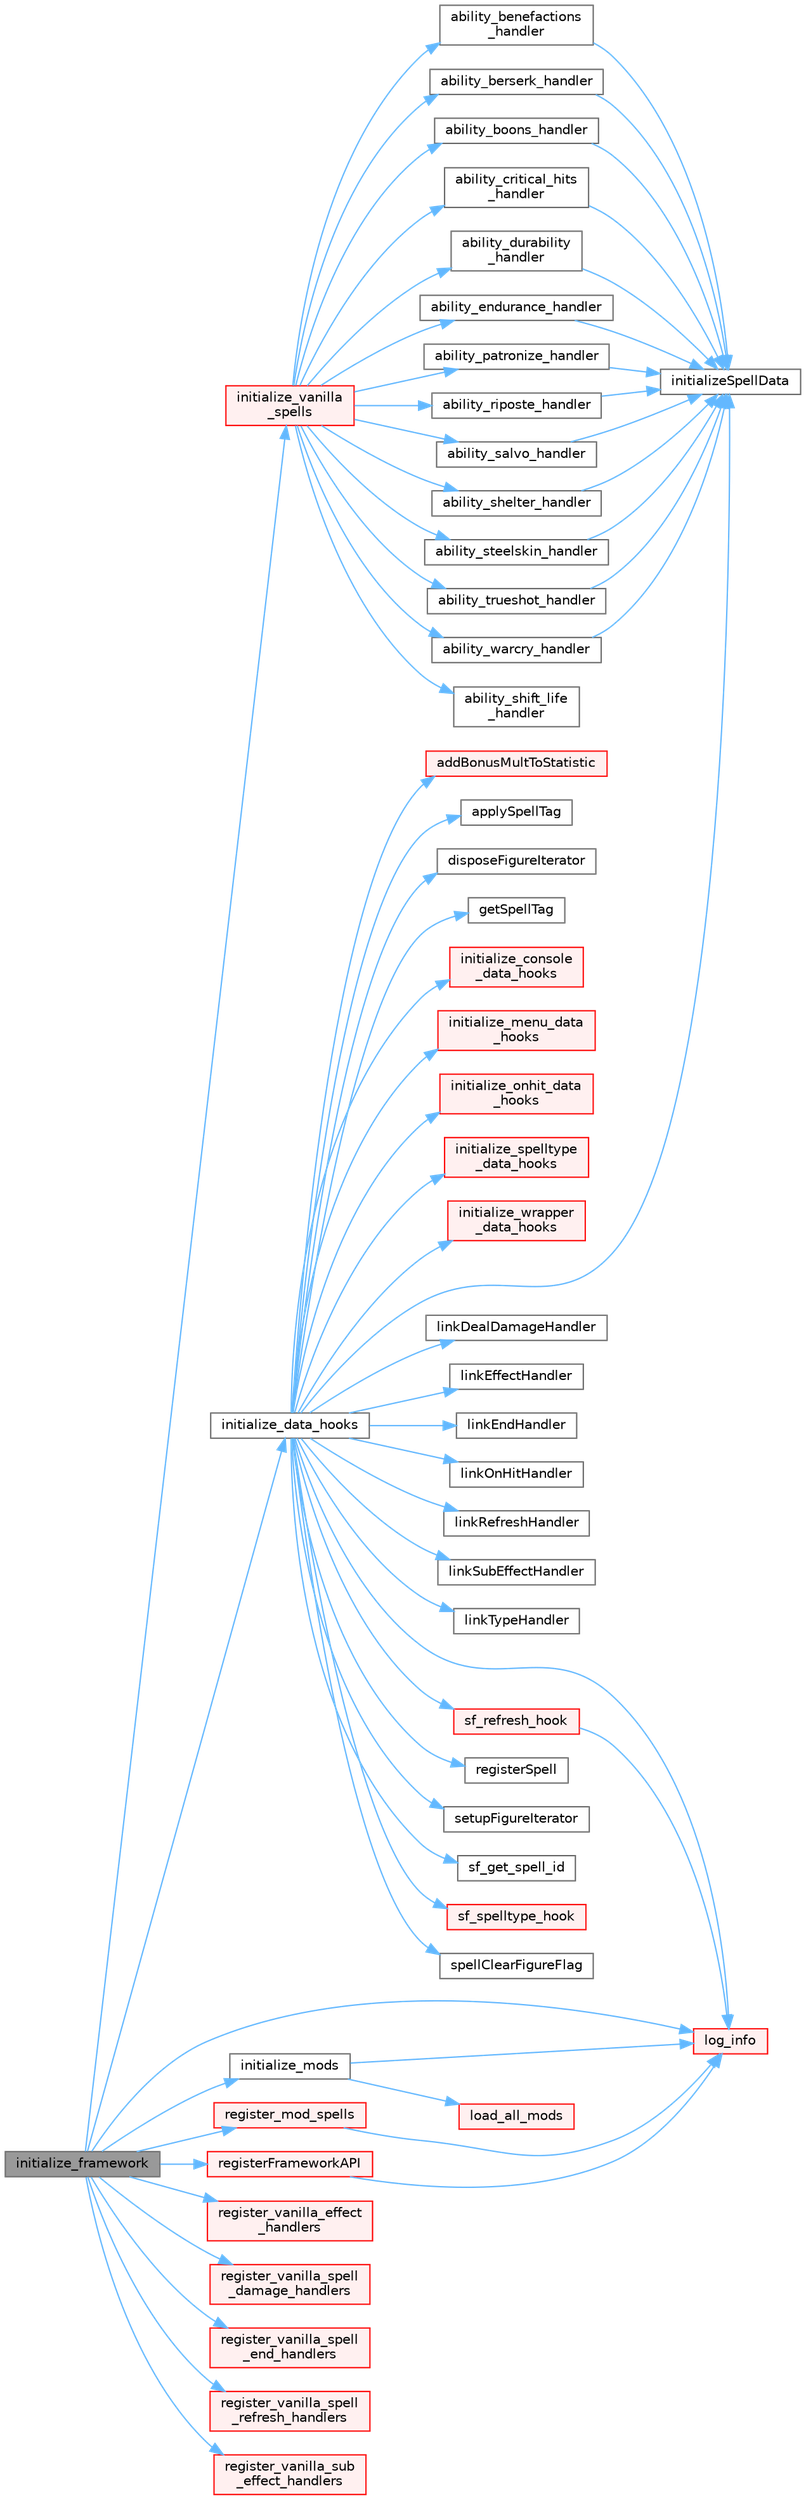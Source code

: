 digraph "initialize_framework"
{
 // LATEX_PDF_SIZE
  bgcolor="transparent";
  edge [fontname=Helvetica,fontsize=10,labelfontname=Helvetica,labelfontsize=10];
  node [fontname=Helvetica,fontsize=10,shape=box,height=0.2,width=0.4];
  rankdir="LR";
  Node1 [id="Node000001",label="initialize_framework",height=0.2,width=0.4,color="gray40", fillcolor="grey60", style="filled", fontcolor="black",tooltip=" "];
  Node1 -> Node2 [id="edge1_Node000001_Node000002",color="steelblue1",style="solid",tooltip=" "];
  Node2 [id="Node000002",label="initialize_data_hooks",height=0.2,width=0.4,color="grey40", fillcolor="white", style="filled",URL="$sf__hooks_8c.html#a053468e9037e13eede0757a9c0dc4f90",tooltip=" "];
  Node2 -> Node3 [id="edge2_Node000002_Node000003",color="steelblue1",style="solid",tooltip=" "];
  Node3 [id="Node000003",label="addBonusMultToStatistic",height=0.2,width=0.4,color="red", fillcolor="#FFF0F0", style="filled",URL="$sf__wrappers_8c.html#a07c7f2ab4e0212797ec2d05125bbf0e7",tooltip=" "];
  Node2 -> Node8 [id="edge3_Node000002_Node000008",color="steelblue1",style="solid",tooltip=" "];
  Node8 [id="Node000008",label="applySpellTag",height=0.2,width=0.4,color="grey40", fillcolor="white", style="filled",URL="$sf__mod__registry_8cpp.html#a4afdf02d3c8eeffbfbe125fa3464be67",tooltip=" "];
  Node2 -> Node9 [id="edge4_Node000002_Node000009",color="steelblue1",style="solid",tooltip=" "];
  Node9 [id="Node000009",label="disposeFigureIterator",height=0.2,width=0.4,color="grey40", fillcolor="white", style="filled",URL="$sf__wrappers_8c.html#a11ea3542304632f3b7ae9807ba5cf394",tooltip=" "];
  Node2 -> Node10 [id="edge5_Node000002_Node000010",color="steelblue1",style="solid",tooltip=" "];
  Node10 [id="Node000010",label="getSpellTag",height=0.2,width=0.4,color="grey40", fillcolor="white", style="filled",URL="$sf__mod__registry_8cpp.html#af4503f89adff0725f6795aedf7d95016",tooltip=" "];
  Node2 -> Node11 [id="edge6_Node000002_Node000011",color="steelblue1",style="solid",tooltip=" "];
  Node11 [id="Node000011",label="initialize_console\l_data_hooks",height=0.2,width=0.4,color="red", fillcolor="#FFF0F0", style="filled",URL="$sf__console__hook_8c.html#ad95110eea0d834055b5fc04eb031e45b",tooltip=" "];
  Node2 -> Node12 [id="edge7_Node000002_Node000012",color="steelblue1",style="solid",tooltip=" "];
  Node12 [id="Node000012",label="initialize_menu_data\l_hooks",height=0.2,width=0.4,color="red", fillcolor="#FFF0F0", style="filled",URL="$sf__menu__hook_8c.html#a8076488696ac2dd10539d2908d8dd408",tooltip=" "];
  Node2 -> Node13 [id="edge8_Node000002_Node000013",color="steelblue1",style="solid",tooltip=" "];
  Node13 [id="Node000013",label="initialize_onhit_data\l_hooks",height=0.2,width=0.4,color="red", fillcolor="#FFF0F0", style="filled",URL="$sf__onhit__hook_8c.html#aab9fd18e448dfed4d72a3d8d9507bcc8",tooltip=" "];
  Node2 -> Node14 [id="edge9_Node000002_Node000014",color="steelblue1",style="solid",tooltip=" "];
  Node14 [id="Node000014",label="initialize_spelltype\l_data_hooks",height=0.2,width=0.4,color="red", fillcolor="#FFF0F0", style="filled",URL="$sf__spelltype__hook_8c.html#a1bc35d41762c3fcc7495cf54585283aa",tooltip=" "];
  Node2 -> Node15 [id="edge10_Node000002_Node000015",color="steelblue1",style="solid",tooltip=" "];
  Node15 [id="Node000015",label="initialize_wrapper\l_data_hooks",height=0.2,width=0.4,color="red", fillcolor="#FFF0F0", style="filled",URL="$sf__wrappers_8c.html#ad057ef7976901ef0ba76e8b78eb53898",tooltip=" "];
  Node2 -> Node16 [id="edge11_Node000002_Node000016",color="steelblue1",style="solid",tooltip=" "];
  Node16 [id="Node000016",label="initializeSpellData",height=0.2,width=0.4,color="grey40", fillcolor="white", style="filled",URL="$sf__spelltype__registry_8cpp.html#ac3e5dfa2fdcb8f683f6921e40eece8c3",tooltip=" "];
  Node2 -> Node17 [id="edge12_Node000002_Node000017",color="steelblue1",style="solid",tooltip=" "];
  Node17 [id="Node000017",label="linkDealDamageHandler",height=0.2,width=0.4,color="grey40", fillcolor="white", style="filled",URL="$sf__mod__registry_8cpp.html#a3dc1674ebcd56a898d2a52729d9bdea1",tooltip=" "];
  Node2 -> Node18 [id="edge13_Node000002_Node000018",color="steelblue1",style="solid",tooltip=" "];
  Node18 [id="Node000018",label="linkEffectHandler",height=0.2,width=0.4,color="grey40", fillcolor="white", style="filled",URL="$sf__mod__registry_8cpp.html#a963e6fcecd10433218b3925f0e2d39a9",tooltip=" "];
  Node2 -> Node19 [id="edge14_Node000002_Node000019",color="steelblue1",style="solid",tooltip=" "];
  Node19 [id="Node000019",label="linkEndHandler",height=0.2,width=0.4,color="grey40", fillcolor="white", style="filled",URL="$sf__mod__registry_8cpp.html#a29b2de8f5f9ec3ced0c15db03d7817b6",tooltip=" "];
  Node2 -> Node20 [id="edge15_Node000002_Node000020",color="steelblue1",style="solid",tooltip=" "];
  Node20 [id="Node000020",label="linkOnHitHandler",height=0.2,width=0.4,color="grey40", fillcolor="white", style="filled",URL="$sf__mod__registry_8cpp.html#a7cf1ceca8456636a9ace972847017e72",tooltip=" "];
  Node2 -> Node21 [id="edge16_Node000002_Node000021",color="steelblue1",style="solid",tooltip=" "];
  Node21 [id="Node000021",label="linkRefreshHandler",height=0.2,width=0.4,color="grey40", fillcolor="white", style="filled",URL="$sf__mod__registry_8cpp.html#a8751386410676c0a282ab668879c19f4",tooltip=" "];
  Node2 -> Node22 [id="edge17_Node000002_Node000022",color="steelblue1",style="solid",tooltip=" "];
  Node22 [id="Node000022",label="linkSubEffectHandler",height=0.2,width=0.4,color="grey40", fillcolor="white", style="filled",URL="$sf__mod__registry_8cpp.html#ae355b11ac572b3ae505c4d088e1c21e8",tooltip=" "];
  Node2 -> Node23 [id="edge18_Node000002_Node000023",color="steelblue1",style="solid",tooltip=" "];
  Node23 [id="Node000023",label="linkTypeHandler",height=0.2,width=0.4,color="grey40", fillcolor="white", style="filled",URL="$sf__mod__registry_8cpp.html#a5eb74dc38db9aa0f7f858687cb5951e8",tooltip=" "];
  Node2 -> Node24 [id="edge19_Node000002_Node000024",color="steelblue1",style="solid",tooltip=" "];
  Node24 [id="Node000024",label="log_info",height=0.2,width=0.4,color="red", fillcolor="#FFF0F0", style="filled",URL="$sf__wrappers_8c.html#a4fd90de0913ed15b0812918255559a55",tooltip=" "];
  Node2 -> Node25 [id="edge20_Node000002_Node000025",color="steelblue1",style="solid",tooltip=" "];
  Node25 [id="Node000025",label="registerSpell",height=0.2,width=0.4,color="grey40", fillcolor="white", style="filled",URL="$sf__mod__registry_8cpp.html#ae507705c327c357e28eae53d52ad0638",tooltip=" "];
  Node2 -> Node26 [id="edge21_Node000002_Node000026",color="steelblue1",style="solid",tooltip=" "];
  Node26 [id="Node000026",label="setupFigureIterator",height=0.2,width=0.4,color="grey40", fillcolor="white", style="filled",URL="$sf__wrappers_8c.html#a6242a2f91bf97824c8c2eca28e2b2256",tooltip=" "];
  Node2 -> Node27 [id="edge22_Node000002_Node000027",color="steelblue1",style="solid",tooltip=" "];
  Node27 [id="Node000027",label="sf_get_spell_id",height=0.2,width=0.4,color="grey40", fillcolor="white", style="filled",URL="$sf__wrappers_8c.html#ad7e79f06e19f919ffb1ea67493886ff8",tooltip=" "];
  Node2 -> Node28 [id="edge23_Node000002_Node000028",color="steelblue1",style="solid",tooltip=" "];
  Node28 [id="Node000028",label="sf_refresh_hook",height=0.2,width=0.4,color="red", fillcolor="#FFF0F0", style="filled",URL="$sf__refresh__hook_8c.html#ad1c59c07883c319b2e33cb35737b4e97",tooltip=" "];
  Node28 -> Node24 [id="edge24_Node000028_Node000024",color="steelblue1",style="solid",tooltip=" "];
  Node2 -> Node31 [id="edge25_Node000002_Node000031",color="steelblue1",style="solid",tooltip=" "];
  Node31 [id="Node000031",label="sf_spelltype_hook",height=0.2,width=0.4,color="red", fillcolor="#FFF0F0", style="filled",URL="$sf__spelltype__hook_8c.html#ab55b7421576dfd7ea00096b427741d9b",tooltip=" "];
  Node2 -> Node34 [id="edge26_Node000002_Node000034",color="steelblue1",style="solid",tooltip=" "];
  Node34 [id="Node000034",label="spellClearFigureFlag",height=0.2,width=0.4,color="grey40", fillcolor="white", style="filled",URL="$sf__wrappers_8c.html#ab97dc11635deb183cfe8b9dc8b2fc064",tooltip=" "];
  Node1 -> Node35 [id="edge27_Node000001_Node000035",color="steelblue1",style="solid",tooltip=" "];
  Node35 [id="Node000035",label="initialize_mods",height=0.2,width=0.4,color="grey40", fillcolor="white", style="filled",URL="$sf__modloader_8c.html#a56273b58bfd284c452925e7f24e2b252",tooltip=" "];
  Node35 -> Node36 [id="edge28_Node000035_Node000036",color="steelblue1",style="solid",tooltip=" "];
  Node36 [id="Node000036",label="load_all_mods",height=0.2,width=0.4,color="red", fillcolor="#FFF0F0", style="filled",URL="$sf__modloader_8c.html#a3118d65a908074bea1742fb954ea69c5",tooltip=" "];
  Node35 -> Node24 [id="edge29_Node000035_Node000024",color="steelblue1",style="solid",tooltip=" "];
  Node1 -> Node41 [id="edge30_Node000001_Node000041",color="steelblue1",style="solid",tooltip=" "];
  Node41 [id="Node000041",label="initialize_vanilla\l_spells",height=0.2,width=0.4,color="red", fillcolor="#FFF0F0", style="filled",URL="$sf__vanilla__registry_8cpp.html#ad464df22114c57d7e41361edf691ac01",tooltip=" "];
  Node41 -> Node42 [id="edge31_Node000041_Node000042",color="steelblue1",style="solid",tooltip=" "];
  Node42 [id="Node000042",label="ability_benefactions\l_handler",height=0.2,width=0.4,color="grey40", fillcolor="white", style="filled",URL="$sf__spelltype__handlers_8cpp.html#af1b3bfeab14c360bf171e4cf2c637be1",tooltip=" "];
  Node42 -> Node16 [id="edge32_Node000042_Node000016",color="steelblue1",style="solid",tooltip=" "];
  Node41 -> Node43 [id="edge33_Node000041_Node000043",color="steelblue1",style="solid",tooltip=" "];
  Node43 [id="Node000043",label="ability_berserk_handler",height=0.2,width=0.4,color="grey40", fillcolor="white", style="filled",URL="$sf__spelltype__handlers_8cpp.html#af73ec53fce95e38627faa9e42ed942b4",tooltip=" "];
  Node43 -> Node16 [id="edge34_Node000043_Node000016",color="steelblue1",style="solid",tooltip=" "];
  Node41 -> Node44 [id="edge35_Node000041_Node000044",color="steelblue1",style="solid",tooltip=" "];
  Node44 [id="Node000044",label="ability_boons_handler",height=0.2,width=0.4,color="grey40", fillcolor="white", style="filled",URL="$sf__spelltype__handlers_8cpp.html#aa6129304981d5bbb44a588a34dca774e",tooltip=" "];
  Node44 -> Node16 [id="edge36_Node000044_Node000016",color="steelblue1",style="solid",tooltip=" "];
  Node41 -> Node45 [id="edge37_Node000041_Node000045",color="steelblue1",style="solid",tooltip=" "];
  Node45 [id="Node000045",label="ability_critical_hits\l_handler",height=0.2,width=0.4,color="grey40", fillcolor="white", style="filled",URL="$sf__spelltype__handlers_8cpp.html#a21d9f40003de136a4720f28c30069a1b",tooltip=" "];
  Node45 -> Node16 [id="edge38_Node000045_Node000016",color="steelblue1",style="solid",tooltip=" "];
  Node41 -> Node46 [id="edge39_Node000041_Node000046",color="steelblue1",style="solid",tooltip=" "];
  Node46 [id="Node000046",label="ability_durability\l_handler",height=0.2,width=0.4,color="grey40", fillcolor="white", style="filled",URL="$sf__spelltype__handlers_8cpp.html#a4a2e1ab43afb55377f2a519edbdb7800",tooltip=" "];
  Node46 -> Node16 [id="edge40_Node000046_Node000016",color="steelblue1",style="solid",tooltip=" "];
  Node41 -> Node47 [id="edge41_Node000041_Node000047",color="steelblue1",style="solid",tooltip=" "];
  Node47 [id="Node000047",label="ability_endurance_handler",height=0.2,width=0.4,color="grey40", fillcolor="white", style="filled",URL="$sf__spelltype__handlers_8cpp.html#aa12b60c41f89cfcd8d01290919bedd1a",tooltip=" "];
  Node47 -> Node16 [id="edge42_Node000047_Node000016",color="steelblue1",style="solid",tooltip=" "];
  Node41 -> Node48 [id="edge43_Node000041_Node000048",color="steelblue1",style="solid",tooltip=" "];
  Node48 [id="Node000048",label="ability_patronize_handler",height=0.2,width=0.4,color="grey40", fillcolor="white", style="filled",URL="$sf__spelltype__handlers_8cpp.html#ad82ce21c479b8e57d0024cc78ac2b101",tooltip=" "];
  Node48 -> Node16 [id="edge44_Node000048_Node000016",color="steelblue1",style="solid",tooltip=" "];
  Node41 -> Node49 [id="edge45_Node000041_Node000049",color="steelblue1",style="solid",tooltip=" "];
  Node49 [id="Node000049",label="ability_riposte_handler",height=0.2,width=0.4,color="grey40", fillcolor="white", style="filled",URL="$sf__spelltype__handlers_8cpp.html#aed518ae1fe7dea94be9fdf847e327ff6",tooltip=" "];
  Node49 -> Node16 [id="edge46_Node000049_Node000016",color="steelblue1",style="solid",tooltip=" "];
  Node41 -> Node50 [id="edge47_Node000041_Node000050",color="steelblue1",style="solid",tooltip=" "];
  Node50 [id="Node000050",label="ability_salvo_handler",height=0.2,width=0.4,color="grey40", fillcolor="white", style="filled",URL="$sf__spelltype__handlers_8cpp.html#a2666a8cd3a261dfa4eac84dec9df038a",tooltip=" "];
  Node50 -> Node16 [id="edge48_Node000050_Node000016",color="steelblue1",style="solid",tooltip=" "];
  Node41 -> Node51 [id="edge49_Node000041_Node000051",color="steelblue1",style="solid",tooltip=" "];
  Node51 [id="Node000051",label="ability_shelter_handler",height=0.2,width=0.4,color="grey40", fillcolor="white", style="filled",URL="$sf__spelltype__handlers_8cpp.html#af99e2f778bfedc5cc7a72de7cfcfb928",tooltip=" "];
  Node51 -> Node16 [id="edge50_Node000051_Node000016",color="steelblue1",style="solid",tooltip=" "];
  Node41 -> Node52 [id="edge51_Node000041_Node000052",color="steelblue1",style="solid",tooltip=" "];
  Node52 [id="Node000052",label="ability_shift_life\l_handler",height=0.2,width=0.4,color="grey40", fillcolor="white", style="filled",URL="$sf__spelltype__handlers_8cpp.html#ac068097a6eb9500b524595381210232c",tooltip=" "];
  Node41 -> Node53 [id="edge52_Node000041_Node000053",color="steelblue1",style="solid",tooltip=" "];
  Node53 [id="Node000053",label="ability_steelskin_handler",height=0.2,width=0.4,color="grey40", fillcolor="white", style="filled",URL="$sf__spelltype__handlers_8cpp.html#a63eb5c620dd29640d7f245380e03ef69",tooltip=" "];
  Node53 -> Node16 [id="edge53_Node000053_Node000016",color="steelblue1",style="solid",tooltip=" "];
  Node41 -> Node54 [id="edge54_Node000041_Node000054",color="steelblue1",style="solid",tooltip=" "];
  Node54 [id="Node000054",label="ability_trueshot_handler",height=0.2,width=0.4,color="grey40", fillcolor="white", style="filled",URL="$sf__spelltype__handlers_8cpp.html#a53e0b7d91c4f1cf7982ab9f68fd0c551",tooltip=" "];
  Node54 -> Node16 [id="edge55_Node000054_Node000016",color="steelblue1",style="solid",tooltip=" "];
  Node41 -> Node55 [id="edge56_Node000041_Node000055",color="steelblue1",style="solid",tooltip=" "];
  Node55 [id="Node000055",label="ability_warcry_handler",height=0.2,width=0.4,color="grey40", fillcolor="white", style="filled",URL="$sf__spelltype__handlers_8cpp.html#ad5873c5f83be6bf8d45222557f23f151",tooltip=" "];
  Node55 -> Node16 [id="edge57_Node000055_Node000016",color="steelblue1",style="solid",tooltip=" "];
  Node1 -> Node24 [id="edge58_Node000001_Node000024",color="steelblue1",style="solid",tooltip=" "];
  Node1 -> Node215 [id="edge59_Node000001_Node000215",color="steelblue1",style="solid",tooltip=" "];
  Node215 [id="Node000215",label="register_mod_spells",height=0.2,width=0.4,color="red", fillcolor="#FFF0F0", style="filled",URL="$sf__mod__registry_8cpp.html#ab760f8f899f39400156538bbd0c21c68",tooltip=" "];
  Node215 -> Node24 [id="edge60_Node000215_Node000024",color="steelblue1",style="solid",tooltip=" "];
  Node1 -> Node223 [id="edge61_Node000001_Node000223",color="steelblue1",style="solid",tooltip=" "];
  Node223 [id="Node000223",label="register_vanilla_effect\l_handlers",height=0.2,width=0.4,color="red", fillcolor="#FFF0F0", style="filled",URL="$sf__spelleffect__registry_8cpp.html#a074a9e5dad13819ccfdcb6830d0ec8b7",tooltip=" "];
  Node1 -> Node224 [id="edge62_Node000001_Node000224",color="steelblue1",style="solid",tooltip=" "];
  Node224 [id="Node000224",label="register_vanilla_spell\l_damage_handlers",height=0.2,width=0.4,color="red", fillcolor="#FFF0F0", style="filled",URL="$sf__spelldamage__registry_8cpp.html#a72edb1e1cbac99025f4ae918358557ba",tooltip=" "];
  Node1 -> Node235 [id="edge63_Node000001_Node000235",color="steelblue1",style="solid",tooltip=" "];
  Node235 [id="Node000235",label="register_vanilla_spell\l_end_handlers",height=0.2,width=0.4,color="red", fillcolor="#FFF0F0", style="filled",URL="$sf__spellend__registry_8cpp.html#ac737d76fe9fb2039f0109366cbded12d",tooltip=" "];
  Node1 -> Node268 [id="edge64_Node000001_Node000268",color="steelblue1",style="solid",tooltip=" "];
  Node268 [id="Node000268",label="register_vanilla_spell\l_refresh_handlers",height=0.2,width=0.4,color="red", fillcolor="#FFF0F0", style="filled",URL="$sf__spellrefresh__registry_8cpp.html#a43b02c5e6d7550c7fd35d46caa3d67d0",tooltip=" "];
  Node1 -> Node297 [id="edge65_Node000001_Node000297",color="steelblue1",style="solid",tooltip=" "];
  Node297 [id="Node000297",label="register_vanilla_sub\l_effect_handlers",height=0.2,width=0.4,color="red", fillcolor="#FFF0F0", style="filled",URL="$sf__subeffect__registry_8cpp.html#a9a8146362cdec001aac19aa84590ef1a",tooltip=" "];
  Node1 -> Node301 [id="edge66_Node000001_Node000301",color="steelblue1",style="solid",tooltip=" "];
  Node301 [id="Node000301",label="registerFrameworkAPI",height=0.2,width=0.4,color="red", fillcolor="#FFF0F0", style="filled",URL="$sf__registry_8cpp.html#a2a689bd8779670d6d2cf54a6be3265c8",tooltip=" "];
  Node301 -> Node24 [id="edge67_Node000301_Node000024",color="steelblue1",style="solid",tooltip=" "];
}

